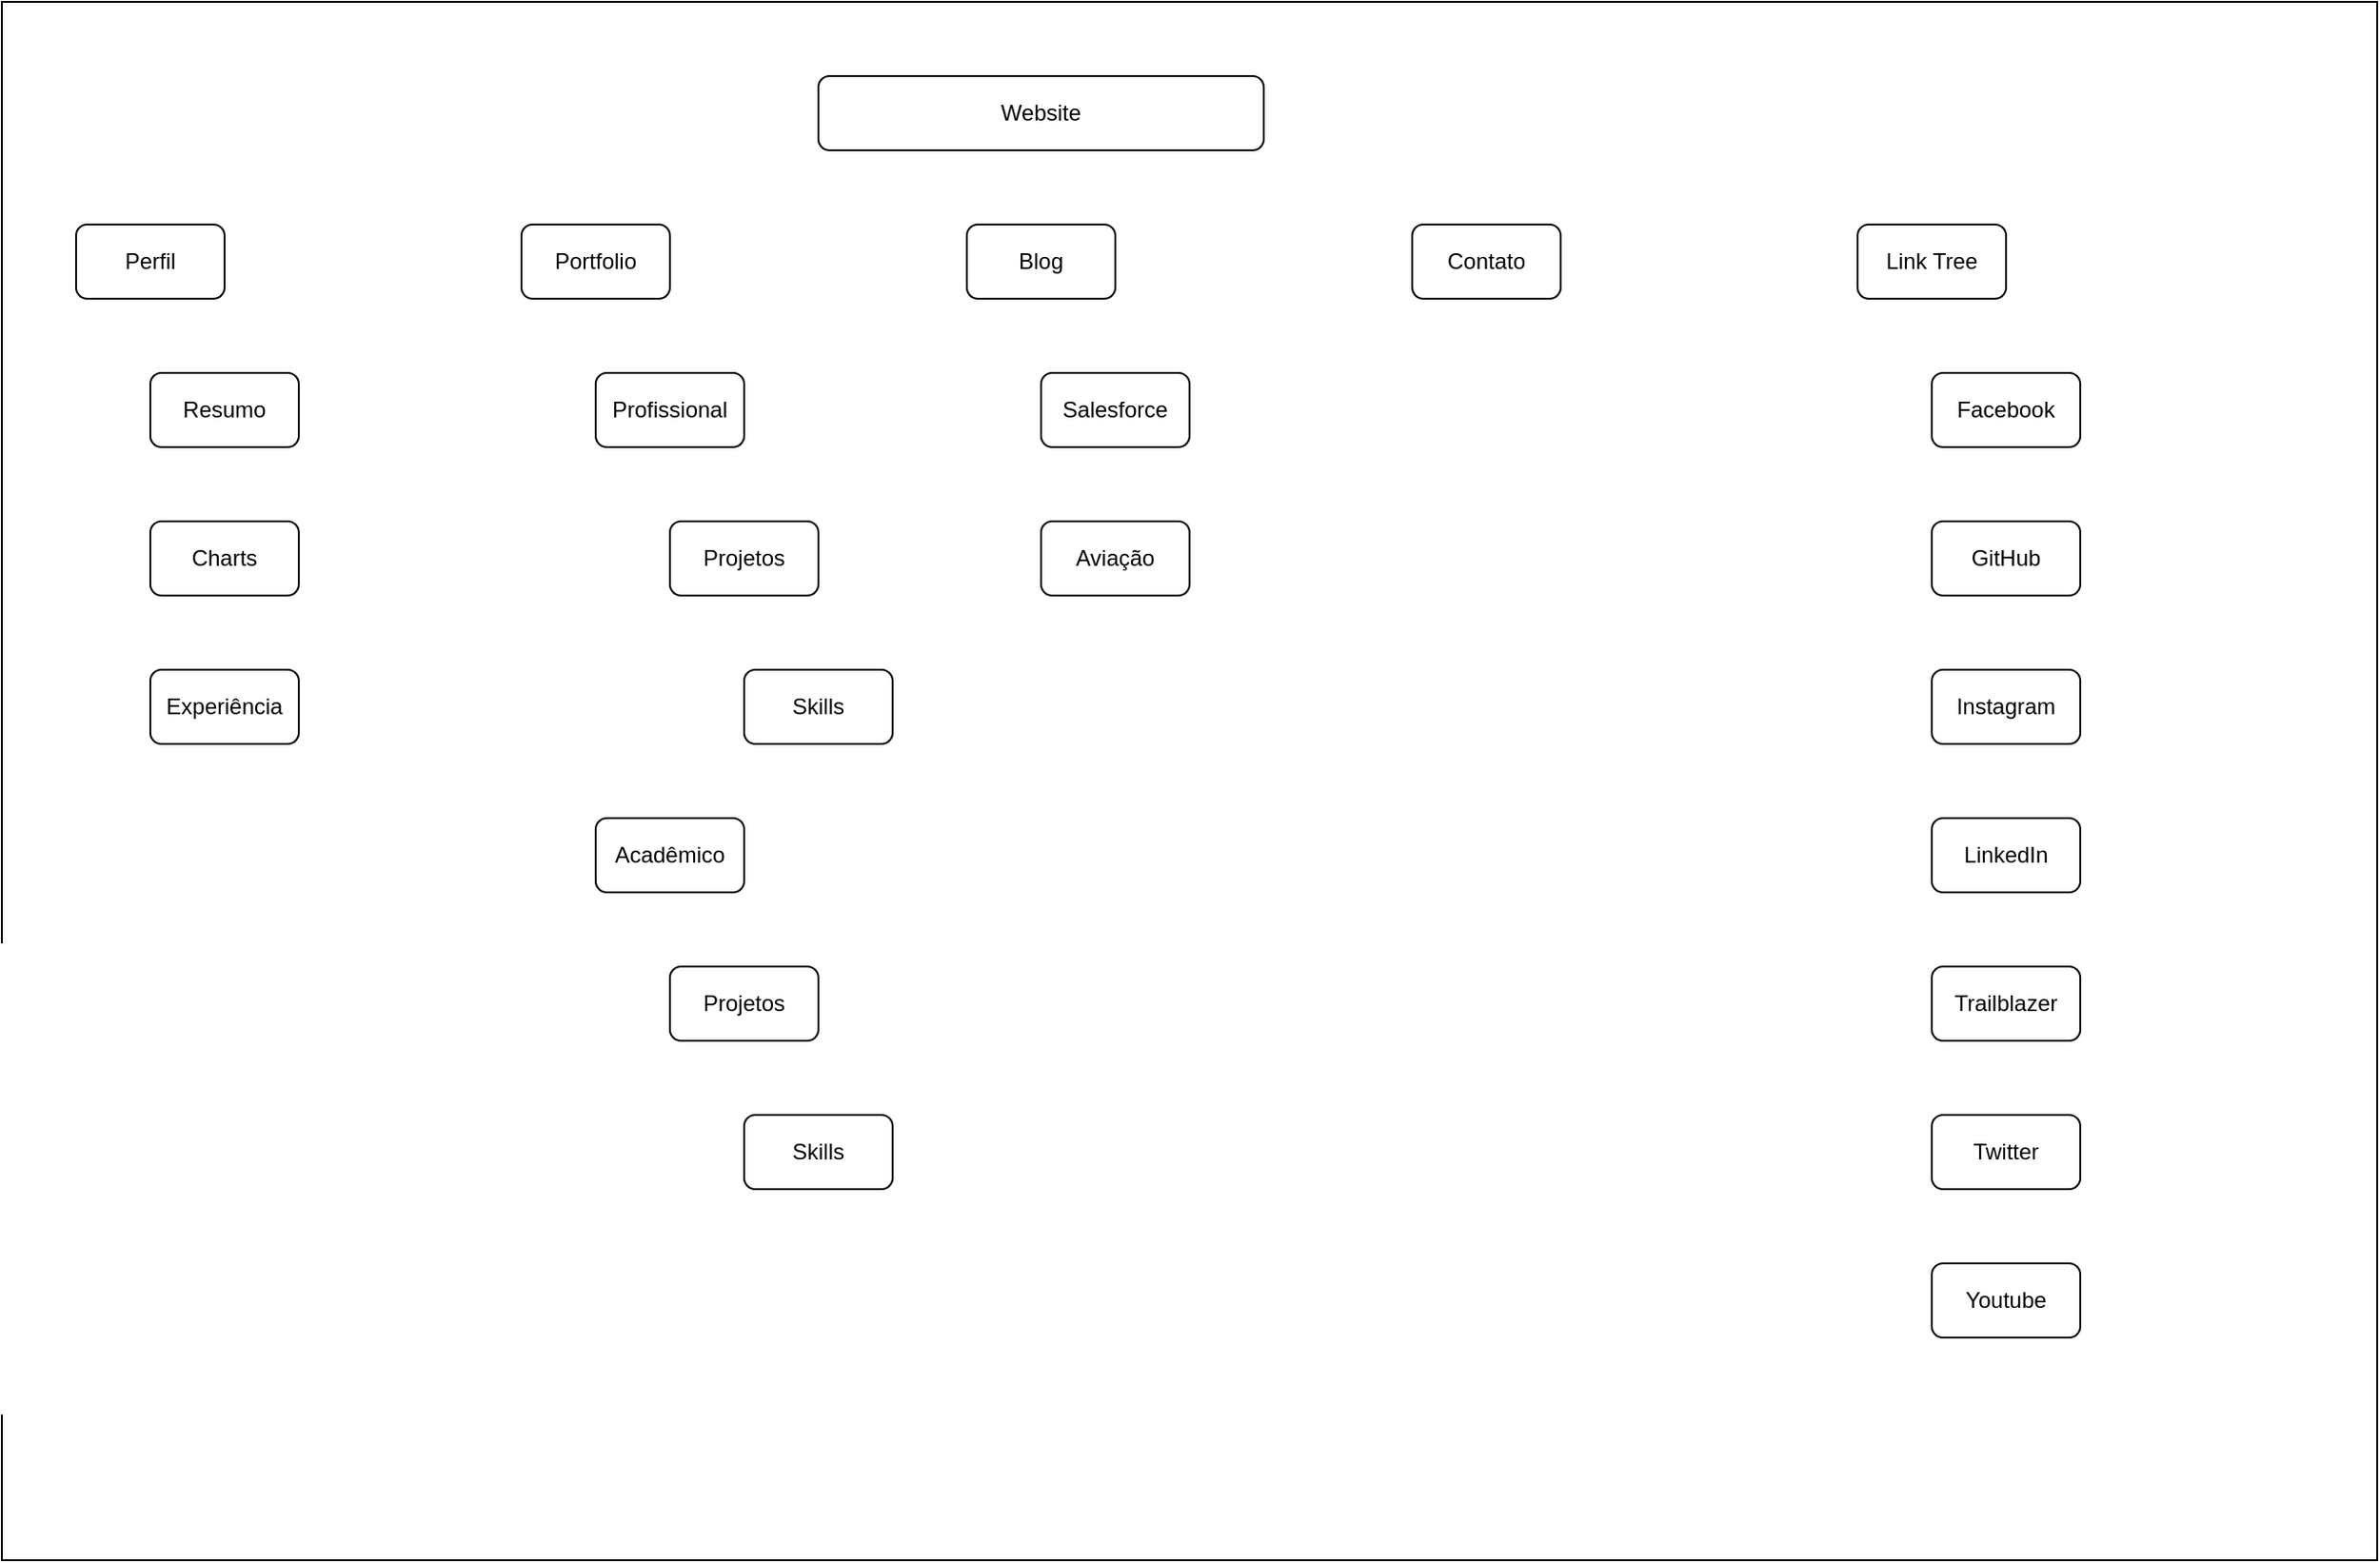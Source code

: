 <mxfile version="13.9.5" type="device"><diagram id="o8_qRfSAK--EJueNwdbG" name="WBS"><mxGraphModel dx="1020" dy="837" grid="1" gridSize="10" guides="1" tooltips="1" connect="1" arrows="1" fold="1" page="1" pageScale="1" pageWidth="827" pageHeight="1169" math="0" shadow="0"><root><mxCell id="0"/><mxCell id="1" parent="0"/><mxCell id="7aDUIzNEVNhtRt2QhXUc-33" value="" style="verticalLabelPosition=bottom;verticalAlign=top;html=1;shape=mxgraph.basic.rect;fillColor2=none;strokeWidth=1;size=20;indent=5;fillColor=none;" vertex="1" parent="1"><mxGeometry width="1280" height="840" as="geometry"/></mxCell><mxCell id="7aDUIzNEVNhtRt2QhXUc-1" value="Salesforce" style="rounded=1;whiteSpace=wrap;html=1;" vertex="1" parent="1"><mxGeometry x="560" y="200" width="80" height="40" as="geometry"/></mxCell><mxCell id="7aDUIzNEVNhtRt2QhXUc-4" value="Portfolio" style="rounded=1;whiteSpace=wrap;html=1;" vertex="1" parent="1"><mxGeometry x="280" y="120" width="80" height="40" as="geometry"/></mxCell><mxCell id="7aDUIzNEVNhtRt2QhXUc-5" value="Profissional" style="rounded=1;whiteSpace=wrap;html=1;" vertex="1" parent="1"><mxGeometry x="320" y="200" width="80" height="40" as="geometry"/></mxCell><mxCell id="7aDUIzNEVNhtRt2QhXUc-6" value="Acadêmico" style="rounded=1;whiteSpace=wrap;html=1;" vertex="1" parent="1"><mxGeometry x="320" y="440" width="80" height="40" as="geometry"/></mxCell><mxCell id="7aDUIzNEVNhtRt2QhXUc-8" value="Perfil" style="rounded=1;whiteSpace=wrap;html=1;" vertex="1" parent="1"><mxGeometry x="40" y="120" width="80" height="40" as="geometry"/></mxCell><mxCell id="7aDUIzNEVNhtRt2QhXUc-13" value="Blog" style="rounded=1;whiteSpace=wrap;html=1;" vertex="1" parent="1"><mxGeometry x="520" y="120" width="80" height="40" as="geometry"/></mxCell><mxCell id="7aDUIzNEVNhtRt2QhXUc-14" value="Aviação" style="rounded=1;whiteSpace=wrap;html=1;" vertex="1" parent="1"><mxGeometry x="560" y="280" width="80" height="40" as="geometry"/></mxCell><mxCell id="7aDUIzNEVNhtRt2QhXUc-15" value="Contato" style="rounded=1;whiteSpace=wrap;html=1;" vertex="1" parent="1"><mxGeometry x="760" y="120" width="80" height="40" as="geometry"/></mxCell><mxCell id="7aDUIzNEVNhtRt2QhXUc-16" value="Link Tree" style="rounded=1;whiteSpace=wrap;html=1;" vertex="1" parent="1"><mxGeometry x="1000" y="120" width="80" height="40" as="geometry"/></mxCell><mxCell id="7aDUIzNEVNhtRt2QhXUc-17" value="Facebook" style="rounded=1;whiteSpace=wrap;html=1;" vertex="1" parent="1"><mxGeometry x="1040" y="200" width="80" height="40" as="geometry"/></mxCell><mxCell id="7aDUIzNEVNhtRt2QhXUc-18" value="GitHub" style="rounded=1;whiteSpace=wrap;html=1;" vertex="1" parent="1"><mxGeometry x="1040" y="280" width="80" height="40" as="geometry"/></mxCell><mxCell id="7aDUIzNEVNhtRt2QhXUc-19" value="Instagram" style="rounded=1;whiteSpace=wrap;html=1;" vertex="1" parent="1"><mxGeometry x="1040" y="360" width="80" height="40" as="geometry"/></mxCell><mxCell id="7aDUIzNEVNhtRt2QhXUc-20" value="LinkedIn" style="rounded=1;whiteSpace=wrap;html=1;" vertex="1" parent="1"><mxGeometry x="1040" y="440" width="80" height="40" as="geometry"/></mxCell><mxCell id="7aDUIzNEVNhtRt2QhXUc-21" value="Trailblazer" style="rounded=1;whiteSpace=wrap;html=1;" vertex="1" parent="1"><mxGeometry x="1040" y="520" width="80" height="40" as="geometry"/></mxCell><mxCell id="7aDUIzNEVNhtRt2QhXUc-22" value="Twitter" style="rounded=1;whiteSpace=wrap;html=1;" vertex="1" parent="1"><mxGeometry x="1040" y="600" width="80" height="40" as="geometry"/></mxCell><mxCell id="7aDUIzNEVNhtRt2QhXUc-23" value="Youtube" style="rounded=1;whiteSpace=wrap;html=1;" vertex="1" parent="1"><mxGeometry x="1040" y="680" width="80" height="40" as="geometry"/></mxCell><mxCell id="7aDUIzNEVNhtRt2QhXUc-27" value="Website" style="rounded=1;whiteSpace=wrap;html=1;" vertex="1" parent="1"><mxGeometry x="440" y="40" width="240" height="40" as="geometry"/></mxCell><mxCell id="7aDUIzNEVNhtRt2QhXUc-28" value="Resumo" style="rounded=1;whiteSpace=wrap;html=1;" vertex="1" parent="1"><mxGeometry x="80" y="200" width="80" height="40" as="geometry"/></mxCell><mxCell id="7aDUIzNEVNhtRt2QhXUc-29" value="Charts" style="rounded=1;whiteSpace=wrap;html=1;" vertex="1" parent="1"><mxGeometry x="80" y="280" width="80" height="40" as="geometry"/></mxCell><mxCell id="7aDUIzNEVNhtRt2QhXUc-30" value="Experiência" style="rounded=1;whiteSpace=wrap;html=1;" vertex="1" parent="1"><mxGeometry x="80" y="360" width="80" height="40" as="geometry"/></mxCell><mxCell id="7aDUIzNEVNhtRt2QhXUc-34" value="Projetos" style="rounded=1;whiteSpace=wrap;html=1;" vertex="1" parent="1"><mxGeometry x="360" y="520" width="80" height="40" as="geometry"/></mxCell><mxCell id="7aDUIzNEVNhtRt2QhXUc-35" value="Skills" style="rounded=1;whiteSpace=wrap;html=1;" vertex="1" parent="1"><mxGeometry x="400" y="600" width="80" height="40" as="geometry"/></mxCell><mxCell id="7aDUIzNEVNhtRt2QhXUc-36" value="Projetos" style="rounded=1;whiteSpace=wrap;html=1;" vertex="1" parent="1"><mxGeometry x="360" y="280" width="80" height="40" as="geometry"/></mxCell><mxCell id="7aDUIzNEVNhtRt2QhXUc-37" value="Skills" style="rounded=1;whiteSpace=wrap;html=1;" vertex="1" parent="1"><mxGeometry x="400" y="360" width="80" height="40" as="geometry"/></mxCell></root></mxGraphModel></diagram></mxfile>